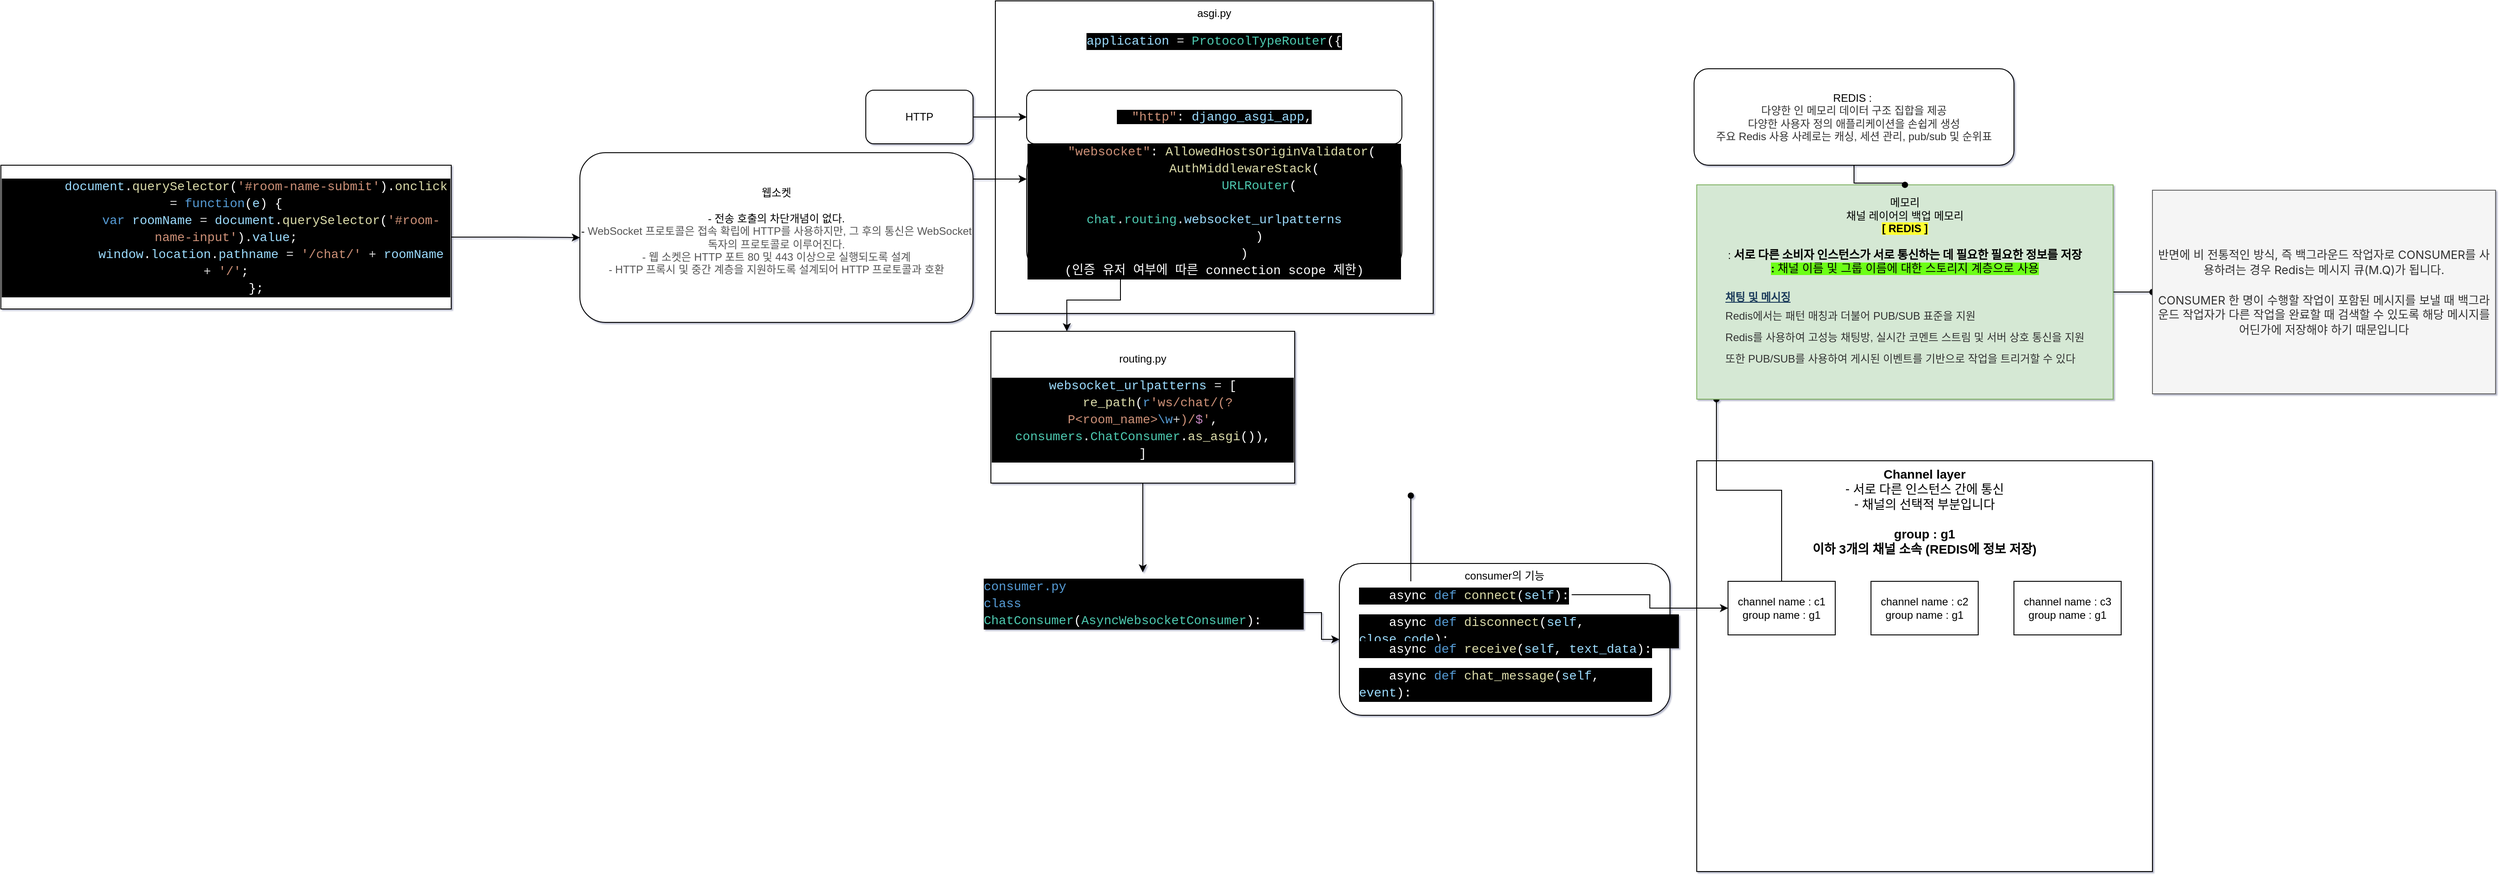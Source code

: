 <mxfile version="18.0.3" type="github">
  <diagram id="NPFsqB44y0v2ecBJwlY3" name="Page-1">
    <mxGraphModel dx="3076" dy="697" grid="1" gridSize="12" guides="1" tooltips="1" connect="1" arrows="1" fold="1" page="1" pageScale="1" pageWidth="827" pageHeight="1169" math="0" shadow="1">
      <root>
        <mxCell id="0" />
        <mxCell id="1" parent="0" />
        <mxCell id="fisEKcdaARFLmrejdQHy-31" value="&lt;font style=&quot;font-size: 14px;&quot;&gt;Channel layer &lt;span style=&quot;background-color: rgb(248, 249, 250);&quot;&gt;&lt;br&gt;&lt;/span&gt;&lt;/font&gt;&lt;div style=&quot;text-align: center; font-size: 14px;&quot;&gt;&lt;span style=&quot;background-color: rgb(255, 255, 255); font-family: Lato, proxima-nova, &amp;quot;Helvetica Neue&amp;quot;, Arial, sans-serif; font-weight: 400; text-align: left;&quot;&gt;&lt;font style=&quot;font-size: 14px;&quot;&gt;- 서로 다른 인스턴스 간에 통신&lt;/font&gt;&lt;/span&gt;&lt;/div&gt;&lt;div style=&quot;text-align: center; font-size: 14px;&quot;&gt;&lt;/div&gt;&lt;font style=&quot;font-size: 14px;&quot;&gt;&lt;span style=&quot;font-family: Lato, proxima-nova, &amp;quot;Helvetica Neue&amp;quot;, Arial, sans-serif; font-weight: 400; text-align: left; background-color: rgb(255, 255, 255);&quot;&gt;- 채널의 선택적 부분입니다&lt;/span&gt;&lt;br&gt;&lt;br&gt;group : g1 &lt;br&gt;이하 3개의 채널 소속 (REDIS에 정보 저장)&lt;/font&gt;" style="rounded=0;whiteSpace=wrap;html=1;labelBackgroundColor=none;verticalAlign=top;fontStyle=1" parent="1" vertex="1">
          <mxGeometry x="1010" y="585" width="510" height="460" as="geometry" />
        </mxCell>
        <mxCell id="fisEKcdaARFLmrejdQHy-23" value="consumer의 기능" style="rounded=1;whiteSpace=wrap;html=1;verticalAlign=top;" parent="1" vertex="1">
          <mxGeometry x="610" y="700" width="370" height="170" as="geometry" />
        </mxCell>
        <mxCell id="fisEKcdaARFLmrejdQHy-13" value="asgi.py&lt;br&gt;&lt;br&gt;&lt;div style=&quot;color: rgb(255, 255, 255); background-color: rgb(0, 0, 0); font-family: Consolas, &amp;quot;Courier New&amp;quot;, monospace; font-size: 14px; line-height: 19px;&quot;&gt;&lt;div&gt;&lt;span style=&quot;color: #9cdcfe;&quot;&gt;application&lt;/span&gt; &lt;span style=&quot;color: #d4d4d4;&quot;&gt;=&lt;/span&gt; &lt;span style=&quot;color: #4ec9b0;&quot;&gt;ProtocolTypeRouter&lt;/span&gt;({&lt;/div&gt;&lt;div&gt;&lt;span style=&quot;color: #9cdcfe;&quot;&gt;&lt;/span&gt;&lt;/div&gt;&lt;/div&gt;" style="rounded=0;whiteSpace=wrap;html=1;verticalAlign=top;" parent="1" vertex="1">
          <mxGeometry x="225" y="70" width="490" height="350" as="geometry" />
        </mxCell>
        <mxCell id="fisEKcdaARFLmrejdQHy-2" value="HTTP" style="rounded=1;whiteSpace=wrap;html=1;" parent="1" vertex="1">
          <mxGeometry x="80" y="170" width="120" height="60" as="geometry" />
        </mxCell>
        <mxCell id="fisEKcdaARFLmrejdQHy-3" value="&lt;font style=&quot;font-size: 12px;&quot;&gt;웹소켓&lt;br&gt;&lt;br style=&quot;&quot;&gt;- 전송 호출의 차단개념이 없다.&lt;br style=&quot;&quot;&gt;-&amp;nbsp;&lt;span style=&quot;color: rgb(85, 85, 85); font-family: &amp;quot;Malgun Gothic&amp;quot;, &amp;quot;맑은 고딕&amp;quot;, 굴림, gulim, 돋움, dotum, &amp;quot;Microsoft NeoGothic&amp;quot;, &amp;quot;Droid sans&amp;quot;, sans-serif; background-color: rgb(255, 255, 255);&quot;&gt;WebSocket 프로토콜은 접속 확립에 HTTP를 사용하지만, 그 후의 통신은 WebSocket 독자의 프로토콜로 이루어진다.&lt;br&gt;-&amp;nbsp;&lt;/span&gt;&lt;span style=&quot;color: rgb(85, 85, 85); font-family: &amp;quot;Noto Sans KR&amp;quot;, Arial, &amp;quot;Apple SD Gothic Neo&amp;quot;, &amp;quot;Malgun Gothic&amp;quot;, &amp;quot;맑은 고딕&amp;quot;, &amp;quot;Nanum Gothic&amp;quot;, Dotum, 돋움, Helvetica, sans-serif;&quot;&gt;웹 소켓은 HTTP 포트 80 및 443 이상으로 실행되도록 설계&lt;br&gt;&lt;/span&gt;&lt;span style=&quot;color: rgb(85, 85, 85); font-family: &amp;quot;Malgun Gothic&amp;quot;, &amp;quot;맑은 고딕&amp;quot;, 굴림, gulim, 돋움, dotum, &amp;quot;Microsoft NeoGothic&amp;quot;, &amp;quot;Droid sans&amp;quot;, sans-serif; background-color: rgb(255, 255, 255);&quot;&gt;-&amp;nbsp;&lt;/span&gt;&lt;span style=&quot;color: rgb(85, 85, 85); font-family: &amp;quot;Noto Sans KR&amp;quot;, Arial, &amp;quot;Apple SD Gothic Neo&amp;quot;, &amp;quot;Malgun Gothic&amp;quot;, &amp;quot;맑은 고딕&amp;quot;, &amp;quot;Nanum Gothic&amp;quot;, Dotum, 돋움, Helvetica, sans-serif;&quot;&gt;HTTP 프록시 및 중간 계층을 지원하도록 설계되어 HTTP 프로토콜과 호환&lt;br&gt;&lt;/span&gt;&lt;/font&gt;&lt;span style=&quot;color: rgb(85, 85, 85); font-family: &amp;quot;Malgun Gothic&amp;quot;, &amp;quot;맑은 고딕&amp;quot;, 굴림, gulim, 돋움, dotum, &amp;quot;Microsoft NeoGothic&amp;quot;, &amp;quot;Droid sans&amp;quot;, sans-serif; font-size: 12px; background-color: rgb(255, 255, 255);&quot;&gt;&lt;br&gt;&lt;/span&gt;" style="rounded=1;whiteSpace=wrap;html=1;fontSize=12;align=center;" parent="1" vertex="1">
          <mxGeometry x="-240" y="240" width="440" height="190" as="geometry" />
        </mxCell>
        <mxCell id="fisEKcdaARFLmrejdQHy-5" value="&lt;span style=&quot;background-color: rgb(0, 0, 0); font-family: Consolas, &amp;quot;Courier New&amp;quot;, monospace; font-size: 14px; color: rgb(156, 220, 254);&quot;&gt;&amp;nbsp;&amp;nbsp;&lt;/span&gt;&lt;span style=&quot;background-color: rgb(0, 0, 0); font-family: Consolas, &amp;quot;Courier New&amp;quot;, monospace; font-size: 14px; color: rgb(206, 145, 120);&quot;&gt;&quot;http&quot;&lt;/span&gt;&lt;span style=&quot;background-color: rgb(0, 0, 0); color: rgb(255, 255, 255); font-family: Consolas, &amp;quot;Courier New&amp;quot;, monospace; font-size: 14px;&quot;&gt;: &lt;/span&gt;&lt;span style=&quot;background-color: rgb(0, 0, 0); font-family: Consolas, &amp;quot;Courier New&amp;quot;, monospace; font-size: 14px; color: rgb(156, 220, 254);&quot;&gt;django_asgi_app&lt;/span&gt;&lt;span style=&quot;background-color: rgb(0, 0, 0); color: rgb(255, 255, 255); font-family: Consolas, &amp;quot;Courier New&amp;quot;, monospace; font-size: 14px;&quot;&gt;,&lt;/span&gt;&lt;br&gt;&lt;div style=&quot;color: rgb(255, 255, 255); background-color: rgb(0, 0, 0); font-family: Consolas, &amp;quot;Courier New&amp;quot;, monospace; font-size: 14px; line-height: 19px;&quot;&gt;&lt;div&gt;&lt;span style=&quot;color: #9cdcfe;&quot;&gt;&lt;/span&gt;&lt;/div&gt;&lt;/div&gt;" style="rounded=1;whiteSpace=wrap;html=1;" parent="1" vertex="1">
          <mxGeometry x="260" y="170" width="420" height="60" as="geometry" />
        </mxCell>
        <mxCell id="fisEKcdaARFLmrejdQHy-29" style="edgeStyle=orthogonalEdgeStyle;rounded=0;orthogonalLoop=1;jettySize=auto;html=1;exitX=0.25;exitY=1;exitDx=0;exitDy=0;entryX=0.25;entryY=0;entryDx=0;entryDy=0;" parent="1" source="fisEKcdaARFLmrejdQHy-6" target="fisEKcdaARFLmrejdQHy-12" edge="1">
          <mxGeometry relative="1" as="geometry" />
        </mxCell>
        <mxCell id="fisEKcdaARFLmrejdQHy-6" value="&lt;div style=&quot;color: rgb(255, 255, 255); background-color: rgb(0, 0, 0); font-family: Consolas, &amp;quot;Courier New&amp;quot;, monospace; font-size: 14px; line-height: 19px;&quot;&gt;&lt;div&gt;&lt;span style=&quot;color: #9cdcfe;&quot;&gt;&amp;nbsp; &lt;/span&gt;&lt;span style=&quot;color: #ce9178;&quot;&gt;&quot;websocket&quot;&lt;/span&gt;: &lt;span style=&quot;color: #dcdcaa;&quot;&gt;AllowedHostsOriginValidator&lt;/span&gt;(&lt;/div&gt;&lt;div&gt;&amp;nbsp; &amp;nbsp; &amp;nbsp; &amp;nbsp; &lt;span style=&quot;color: #dcdcaa;&quot;&gt;AuthMiddlewareStack&lt;/span&gt;(&lt;/div&gt;&lt;div&gt;&amp;nbsp; &amp;nbsp; &amp;nbsp; &amp;nbsp; &amp;nbsp; &amp;nbsp; &lt;span style=&quot;color: #4ec9b0;&quot;&gt;URLRouter&lt;/span&gt;(&lt;/div&gt;&lt;div&gt;&amp;nbsp; &amp;nbsp; &amp;nbsp; &amp;nbsp; &amp;nbsp; &amp;nbsp; &amp;nbsp; &amp;nbsp; &lt;span style=&quot;color: #4ec9b0;&quot;&gt;chat&lt;/span&gt;.&lt;span style=&quot;color: #4ec9b0;&quot;&gt;routing&lt;/span&gt;.&lt;span style=&quot;color: #9cdcfe;&quot;&gt;websocket_urlpatterns&lt;/span&gt;&lt;/div&gt;&lt;div&gt;&amp;nbsp; &amp;nbsp; &amp;nbsp; &amp;nbsp; &amp;nbsp; &amp;nbsp; )&lt;/div&gt;&lt;div&gt;&amp;nbsp; &amp;nbsp; &amp;nbsp; &amp;nbsp; )&lt;br&gt;(인증 유저 여부에 따른 connection scope 제한)&lt;/div&gt;&lt;/div&gt;" style="rounded=1;whiteSpace=wrap;html=1;" parent="1" vertex="1">
          <mxGeometry x="260" y="240" width="420" height="130" as="geometry" />
        </mxCell>
        <mxCell id="fisEKcdaARFLmrejdQHy-8" value="" style="endArrow=classic;html=1;rounded=0;exitX=1;exitY=0.5;exitDx=0;exitDy=0;entryX=0;entryY=0.5;entryDx=0;entryDy=0;" parent="1" source="fisEKcdaARFLmrejdQHy-2" target="fisEKcdaARFLmrejdQHy-5" edge="1">
          <mxGeometry width="50" height="50" relative="1" as="geometry">
            <mxPoint x="380" y="390" as="sourcePoint" />
            <mxPoint x="430" y="340" as="targetPoint" />
          </mxGeometry>
        </mxCell>
        <mxCell id="fisEKcdaARFLmrejdQHy-9" value="" style="endArrow=classic;html=1;rounded=0;exitX=1;exitY=0.5;exitDx=0;exitDy=0;entryX=0;entryY=0.5;entryDx=0;entryDy=0;" parent="1" edge="1">
          <mxGeometry width="50" height="50" relative="1" as="geometry">
            <mxPoint x="200" y="269.5" as="sourcePoint" />
            <mxPoint x="260" y="269.5" as="targetPoint" />
          </mxGeometry>
        </mxCell>
        <mxCell id="fisEKcdaARFLmrejdQHy-25" style="edgeStyle=orthogonalEdgeStyle;rounded=0;orthogonalLoop=1;jettySize=auto;html=1;exitX=0.5;exitY=1;exitDx=0;exitDy=0;entryX=0.5;entryY=0;entryDx=0;entryDy=0;" parent="1" source="fisEKcdaARFLmrejdQHy-12" target="fisEKcdaARFLmrejdQHy-14" edge="1">
          <mxGeometry relative="1" as="geometry" />
        </mxCell>
        <mxCell id="fisEKcdaARFLmrejdQHy-12" value="routing.py&lt;br&gt;&lt;br&gt;&lt;div style=&quot;color: rgb(255, 255, 255); background-color: rgb(0, 0, 0); font-family: Consolas, &amp;quot;Courier New&amp;quot;, monospace; font-size: 14px; line-height: 19px;&quot;&gt;&lt;div&gt;&lt;span style=&quot;color: #9cdcfe;&quot;&gt;websocket_urlpatterns&lt;/span&gt; &lt;span style=&quot;color: #d4d4d4;&quot;&gt;=&lt;/span&gt; [&lt;/div&gt;&lt;div&gt;&amp;nbsp; &amp;nbsp; &lt;span style=&quot;color: #dcdcaa;&quot;&gt;re_path&lt;/span&gt;(&lt;span style=&quot;color: #569cd6;&quot;&gt;r&lt;/span&gt;&lt;span style=&quot;color: #ce9178;&quot;&gt;&#39;ws/chat/(?P&amp;lt;room_name&amp;gt;&lt;/span&gt;&lt;span style=&quot;color: #569cd6;&quot;&gt;\w&lt;/span&gt;&lt;span style=&quot;color: #d4d4d4;&quot;&gt;+&lt;/span&gt;&lt;span style=&quot;color: #ce9178;&quot;&gt;)/&lt;/span&gt;&lt;span style=&quot;color: #c586c0;&quot;&gt;$&lt;/span&gt;&lt;span style=&quot;color: #ce9178;&quot;&gt;&#39;&lt;/span&gt;, &lt;span style=&quot;color: #4ec9b0;&quot;&gt;consumers&lt;/span&gt;.&lt;span style=&quot;color: #4ec9b0;&quot;&gt;ChatConsumer&lt;/span&gt;.&lt;span style=&quot;color: #dcdcaa;&quot;&gt;as_asgi&lt;/span&gt;()),&lt;/div&gt;&lt;div&gt;]&lt;/div&gt;&lt;/div&gt;" style="rounded=0;whiteSpace=wrap;html=1;" parent="1" vertex="1">
          <mxGeometry x="220" y="440" width="340" height="170" as="geometry" />
        </mxCell>
        <mxCell id="fisEKcdaARFLmrejdQHy-24" style="edgeStyle=orthogonalEdgeStyle;rounded=0;orthogonalLoop=1;jettySize=auto;html=1;exitX=1;exitY=0.75;exitDx=0;exitDy=0;entryX=0;entryY=0.5;entryDx=0;entryDy=0;" parent="1" source="fisEKcdaARFLmrejdQHy-14" target="fisEKcdaARFLmrejdQHy-23" edge="1">
          <mxGeometry relative="1" as="geometry" />
        </mxCell>
        <mxCell id="fisEKcdaARFLmrejdQHy-14" value="&lt;div style=&quot;color: rgb(255, 255, 255); background-color: rgb(0, 0, 0); font-family: Consolas, &amp;quot;Courier New&amp;quot;, monospace; font-weight: normal; font-size: 14px; line-height: 19px;&quot;&gt;&lt;div&gt;&lt;span style=&quot;color: #569cd6;&quot;&gt;consumer.py&lt;br&gt;class&lt;/span&gt;&lt;span style=&quot;color: #ffffff;&quot;&gt; &lt;/span&gt;&lt;span style=&quot;color: #4ec9b0;&quot;&gt;ChatConsumer&lt;/span&gt;&lt;span style=&quot;color: #ffffff;&quot;&gt;(&lt;/span&gt;&lt;span style=&quot;color: #4ec9b0;&quot;&gt;AsyncWebsocketConsumer&lt;/span&gt;&lt;span style=&quot;color: #ffffff;&quot;&gt;):&lt;/span&gt;&lt;/div&gt;&lt;/div&gt;" style="text;whiteSpace=wrap;html=1;" parent="1" vertex="1">
          <mxGeometry x="210" y="710" width="360" height="60" as="geometry" />
        </mxCell>
        <mxCell id="fisEKcdaARFLmrejdQHy-30" style="edgeStyle=orthogonalEdgeStyle;rounded=0;orthogonalLoop=1;jettySize=auto;html=1;exitX=1;exitY=0.5;exitDx=0;exitDy=0;entryX=0;entryY=0.5;entryDx=0;entryDy=0;" parent="1" source="fisEKcdaARFLmrejdQHy-18" target="fisEKcdaARFLmrejdQHy-26" edge="1">
          <mxGeometry relative="1" as="geometry" />
        </mxCell>
        <mxCell id="fisEKcdaARFLmrejdQHy-42" style="edgeStyle=orthogonalEdgeStyle;rounded=0;orthogonalLoop=1;jettySize=auto;html=1;exitX=0.25;exitY=0;exitDx=0;exitDy=0;fontSize=14;endArrow=oval;endFill=1;" parent="1" source="fisEKcdaARFLmrejdQHy-18" edge="1">
          <mxGeometry relative="1" as="geometry">
            <mxPoint x="690" y="624" as="targetPoint" />
          </mxGeometry>
        </mxCell>
        <mxCell id="fisEKcdaARFLmrejdQHy-18" value="&lt;div style=&quot;color: rgb(255, 255, 255); background-color: rgb(0, 0, 0); font-family: Consolas, &amp;quot;Courier New&amp;quot;, monospace; font-weight: normal; font-size: 14px; line-height: 19px;&quot;&gt;&lt;div&gt;&lt;span style=&quot;color: #ffffff;&quot;&gt;&amp;nbsp; &amp;nbsp; async &lt;/span&gt;&lt;span style=&quot;color: #569cd6;&quot;&gt;def&lt;/span&gt;&lt;span style=&quot;color: #ffffff;&quot;&gt; &lt;/span&gt;&lt;span style=&quot;color: #dcdcaa;&quot;&gt;connect&lt;/span&gt;&lt;span style=&quot;color: #ffffff;&quot;&gt;(&lt;/span&gt;&lt;span style=&quot;color: #9cdcfe;&quot;&gt;self&lt;/span&gt;&lt;span style=&quot;color: #ffffff;&quot;&gt;):&lt;/span&gt;&lt;/div&gt;&lt;div&gt;&lt;span style=&quot;color: #ffffff;&quot;&gt;&lt;/span&gt;&lt;/div&gt;&lt;/div&gt;" style="text;whiteSpace=wrap;html=1;" parent="1" vertex="1">
          <mxGeometry x="630" y="720" width="240" height="30" as="geometry" />
        </mxCell>
        <mxCell id="fisEKcdaARFLmrejdQHy-19" value="&lt;div style=&quot;color: rgb(255, 255, 255); background-color: rgb(0, 0, 0); font-family: Consolas, &amp;quot;Courier New&amp;quot;, monospace; font-weight: normal; font-size: 14px; line-height: 19px;&quot;&gt;&lt;div&gt;&lt;span style=&quot;color: #ffffff;&quot;&gt;&amp;nbsp; &amp;nbsp; async &lt;/span&gt;&lt;span style=&quot;color: #569cd6;&quot;&gt;def&lt;/span&gt;&lt;span style=&quot;color: #ffffff;&quot;&gt; &lt;/span&gt;&lt;span style=&quot;color: #dcdcaa;&quot;&gt;disconnect&lt;/span&gt;&lt;span style=&quot;color: #ffffff;&quot;&gt;(&lt;/span&gt;&lt;span style=&quot;color: #9cdcfe;&quot;&gt;self&lt;/span&gt;&lt;span style=&quot;color: #ffffff;&quot;&gt;, &lt;/span&gt;&lt;span style=&quot;color: #9cdcfe;&quot;&gt;close_code&lt;/span&gt;&lt;span style=&quot;color: #ffffff;&quot;&gt;):&lt;/span&gt;&lt;/div&gt;&lt;div&gt;&lt;span style=&quot;color: #ffffff;&quot;&gt;&lt;/span&gt;&lt;/div&gt;&lt;/div&gt;" style="text;whiteSpace=wrap;html=1;" parent="1" vertex="1">
          <mxGeometry x="630" y="750" width="360" height="30" as="geometry" />
        </mxCell>
        <mxCell id="fisEKcdaARFLmrejdQHy-21" value="&lt;div style=&quot;color: rgb(255, 255, 255); background-color: rgb(0, 0, 0); font-family: Consolas, &amp;quot;Courier New&amp;quot;, monospace; font-weight: normal; font-size: 14px; line-height: 19px;&quot;&gt;&lt;div&gt;&lt;span style=&quot;color: #ffffff;&quot;&gt;&amp;nbsp; &amp;nbsp; async &lt;/span&gt;&lt;span style=&quot;color: #569cd6;&quot;&gt;def&lt;/span&gt;&lt;span style=&quot;color: #ffffff;&quot;&gt; &lt;/span&gt;&lt;span style=&quot;color: #dcdcaa;&quot;&gt;receive&lt;/span&gt;&lt;span style=&quot;color: #ffffff;&quot;&gt;(&lt;/span&gt;&lt;span style=&quot;color: #9cdcfe;&quot;&gt;self&lt;/span&gt;&lt;span style=&quot;color: #ffffff;&quot;&gt;, &lt;/span&gt;&lt;span style=&quot;color: #9cdcfe;&quot;&gt;text_data&lt;/span&gt;&lt;span style=&quot;color: #ffffff;&quot;&gt;):&lt;/span&gt;&lt;/div&gt;&lt;div&gt;&lt;span style=&quot;color: #ffffff;&quot;&gt;&lt;/span&gt;&lt;/div&gt;&lt;/div&gt;" style="text;whiteSpace=wrap;html=1;" parent="1" vertex="1">
          <mxGeometry x="630" y="780" width="330" height="30" as="geometry" />
        </mxCell>
        <mxCell id="fisEKcdaARFLmrejdQHy-22" value="&lt;div style=&quot;color: rgb(255, 255, 255); background-color: rgb(0, 0, 0); font-family: Consolas, &amp;quot;Courier New&amp;quot;, monospace; font-weight: normal; font-size: 14px; line-height: 19px;&quot;&gt;&lt;div&gt;&lt;span style=&quot;color: #ffffff;&quot;&gt;&amp;nbsp; &amp;nbsp; async &lt;/span&gt;&lt;span style=&quot;color: #569cd6;&quot;&gt;def&lt;/span&gt;&lt;span style=&quot;color: #ffffff;&quot;&gt; &lt;/span&gt;&lt;span style=&quot;color: #dcdcaa;&quot;&gt;chat_message&lt;/span&gt;&lt;span style=&quot;color: #ffffff;&quot;&gt;(&lt;/span&gt;&lt;span style=&quot;color: #9cdcfe;&quot;&gt;self&lt;/span&gt;&lt;span style=&quot;color: #ffffff;&quot;&gt;, &lt;/span&gt;&lt;span style=&quot;color: #9cdcfe;&quot;&gt;event&lt;/span&gt;&lt;span style=&quot;color: #ffffff;&quot;&gt;):&lt;/span&gt;&lt;/div&gt;&lt;div&gt;&lt;span style=&quot;color: #ffffff;&quot;&gt;&lt;/span&gt;&lt;/div&gt;&lt;/div&gt;" style="text;whiteSpace=wrap;html=1;" parent="1" vertex="1">
          <mxGeometry x="630" y="810" width="330" height="30" as="geometry" />
        </mxCell>
        <mxCell id="fisEKcdaARFLmrejdQHy-39" style="edgeStyle=orthogonalEdgeStyle;rounded=0;orthogonalLoop=1;jettySize=auto;html=1;exitX=0.5;exitY=0;exitDx=0;exitDy=0;fontSize=14;endArrow=oval;endFill=1;" parent="1" source="fisEKcdaARFLmrejdQHy-26" target="fisEKcdaARFLmrejdQHy-34" edge="1">
          <mxGeometry relative="1" as="geometry">
            <Array as="points">
              <mxPoint x="1105" y="618" />
              <mxPoint x="1032" y="618" />
            </Array>
          </mxGeometry>
        </mxCell>
        <mxCell id="fisEKcdaARFLmrejdQHy-26" value="channel name : c1&lt;br&gt;group name : g1" style="rounded=0;whiteSpace=wrap;html=1;labelBackgroundColor=none;" parent="1" vertex="1">
          <mxGeometry x="1045" y="720" width="120" height="60" as="geometry" />
        </mxCell>
        <mxCell id="fisEKcdaARFLmrejdQHy-32" value="channel name : c2&lt;br&gt;group name : g1" style="rounded=0;whiteSpace=wrap;html=1;labelBackgroundColor=none;" parent="1" vertex="1">
          <mxGeometry x="1205" y="720" width="120" height="60" as="geometry" />
        </mxCell>
        <mxCell id="fisEKcdaARFLmrejdQHy-33" value="channel name : c3&lt;br&gt;group name : g1" style="rounded=0;whiteSpace=wrap;html=1;labelBackgroundColor=none;" parent="1" vertex="1">
          <mxGeometry x="1365" y="720" width="120" height="60" as="geometry" />
        </mxCell>
        <mxCell id="fisEKcdaARFLmrejdQHy-41" value="" style="edgeStyle=orthogonalEdgeStyle;rounded=0;orthogonalLoop=1;jettySize=auto;html=1;fontSize=14;endArrow=oval;endFill=1;" parent="1" source="fisEKcdaARFLmrejdQHy-34" target="fisEKcdaARFLmrejdQHy-40" edge="1">
          <mxGeometry relative="1" as="geometry" />
        </mxCell>
        <mxCell id="fisEKcdaARFLmrejdQHy-34" value="&lt;font style=&quot;font-size: 12px;&quot;&gt;메모리&lt;br&gt;채널 레이어의 백업 메모리&lt;br&gt;&lt;span style=&quot;background-color: rgb(255, 255, 51);&quot;&gt;&lt;b&gt;[ REDIS ]&lt;br&gt;&lt;/b&gt;&lt;/span&gt;&lt;br&gt;:&amp;nbsp;&lt;b&gt;&lt;span style=&quot;font-family: -apple-system, BlinkMacSystemFont, &amp;quot;Segoe UI Adjusted&amp;quot;, &amp;quot;Segoe UI&amp;quot;, &amp;quot;Liberation Sans&amp;quot;, sans-serif; font-size: 13px; text-align: left;&quot;&gt;서로 다른 소비자 인스턴스가 서로 통신하는 데 필요한 필요한 정보를 저장&lt;br&gt;&lt;/span&gt;&lt;span style=&quot;background-color: rgb(108, 255, 23);&quot;&gt;:&amp;nbsp;&lt;/span&gt;&lt;/b&gt;&lt;span style=&quot;background-color: rgb(108, 255, 23);&quot;&gt;&lt;span style=&quot;font-family: -apple-system, BlinkMacSystemFont, &amp;quot;Segoe UI Adjusted&amp;quot;, &amp;quot;Segoe UI&amp;quot;, &amp;quot;Liberation Sans&amp;quot;, sans-serif; font-size: 13px; text-align: left;&quot;&gt;채널 이름 및 그룹 이름에 대한 스토리지 계층으로 사용&lt;/span&gt;&lt;b&gt;&lt;br&gt;&lt;/b&gt;&lt;/span&gt;&lt;br&gt;&lt;/font&gt;&lt;div style=&quot;box-sizing: border-box; direction: ltr; color: rgb(51, 51, 51); font-family: &amp;quot;Malgun Gothic&amp;quot;, sans-serif; text-align: left;&quot; class=&quot;title-wrapper&quot;&gt;&lt;div style=&quot;box-sizing: border-box; direction: ltr; width: auto; max-width: none; margin: 0px -10px; min-width: 0px;&quot; class=&quot;row title&quot;&gt;&lt;div style=&quot;box-sizing: border-box; direction: ltr; float: left; min-height: 2px; padding: 0px 10px; position: relative; width: 292.984px;&quot; class=&quot;twelve columns&quot;&gt;&lt;h3 style=&quot;box-sizing: border-box; margin: 0px; line-height: 1.3em; color: rgb(31, 61, 92); text-rendering: optimizelegibility;&quot; id=&quot;채팅_및_메시징_&quot;&gt;&lt;a style=&quot;box-sizing: border-box; color: inherit; font-size: 12px;&quot; name=&quot;채팅_및_메시징_&quot;&gt;&lt;font style=&quot;font-size: 12px;&quot;&gt;채팅 및 메시징&lt;/font&gt;&lt;/a&gt;&lt;/h3&gt;&lt;/div&gt;&lt;/div&gt;&lt;/div&gt;&lt;div style=&quot;box-sizing: border-box; direction: ltr; margin-bottom: 25px; font-family: &amp;quot;Malgun Gothic&amp;quot;, sans-serif; color: rgb(51, 51, 51); text-align: left;&quot; class=&quot;aws-text-box&quot;&gt;&lt;div style=&quot;box-sizing: border-box; direction: ltr;&quot;&gt;&lt;p style=&quot;box-sizing: border-box; margin: 0px 0px 0.8em;&quot;&gt;&lt;font style=&quot;font-size: 12px;&quot;&gt;&lt;br&gt;&lt;/font&gt;&lt;/p&gt;&lt;p style=&quot;box-sizing: border-box; margin: 0px 0px 0.8em;&quot;&gt;&lt;font style=&quot;font-size: 12px;&quot;&gt;Redis에서는 패턴 매칭과 더불어 PUB/SUB 표준을 지원&lt;/font&gt;&lt;/p&gt;&lt;p style=&quot;box-sizing: border-box; margin: 0px 0px 0.8em;&quot;&gt;&lt;font style=&quot;font-size: 12px;&quot;&gt;Redis를 사용하여 고성능 채팅방, 실시간 코멘트 스트림 및 서버 상호 통신을 지원&lt;/font&gt;&lt;/p&gt;&lt;p style=&quot;box-sizing: border-box; margin: 0px 0px 0.8em;&quot;&gt;&lt;font style=&quot;font-size: 12px;&quot;&gt;또한 PUB/SUB를 사용하여 게시된 이벤트를 기반으로 작업을 트리거할 수 있다&lt;/font&gt;&lt;/p&gt;&lt;/div&gt;&lt;/div&gt;" style="whiteSpace=wrap;html=1;labelBackgroundColor=none;labelBorderColor=none;fillColor=#d5e8d4;strokeColor=#82b366;" parent="1" vertex="1">
          <mxGeometry x="1010" y="276" width="466" height="240" as="geometry" />
        </mxCell>
        <mxCell id="fisEKcdaARFLmrejdQHy-40" value="&lt;span style=&quot;font-family: -apple-system, BlinkMacSystemFont, &amp;quot;Segoe UI Adjusted&amp;quot;, &amp;quot;Segoe UI&amp;quot;, &amp;quot;Liberation Sans&amp;quot;, sans-serif; font-size: 13px; text-align: left;&quot;&gt;반면에 비 전통적인 방식, 즉 백그라운드 작업자로 CONSUMER를 사용하려는 경우 Redis는 메시지 큐(M.Q)가 됩니다.&lt;br&gt;&lt;br&gt;&lt;/span&gt;&lt;span style=&quot;font-family: -apple-system, BlinkMacSystemFont, &amp;quot;Segoe UI Adjusted&amp;quot;, &amp;quot;Segoe UI&amp;quot;, &amp;quot;Liberation Sans&amp;quot;, sans-serif; font-size: 13px; text-align: left;&quot;&gt;CONSUMER 한 명이 수행할 작업이 포함된 메시지를 보낼 때 백그라운드 작업자가 다른 작업을 완료할 때 검색할 수 있도록 해당 메시지를 어딘가에 저장해야 하기 때문입니다&lt;/span&gt;&lt;span style=&quot;font-family: -apple-system, BlinkMacSystemFont, &amp;quot;Segoe UI Adjusted&amp;quot;, &amp;quot;Segoe UI&amp;quot;, &amp;quot;Liberation Sans&amp;quot;, sans-serif; font-size: 13px; text-align: left;&quot;&gt;&lt;br&gt;&lt;/span&gt;" style="whiteSpace=wrap;html=1;labelBackgroundColor=none;labelBorderColor=none;fontSize=14;fillColor=#f5f5f5;fontColor=#333333;strokeColor=#666666;" parent="1" vertex="1">
          <mxGeometry x="1520" y="282" width="384" height="228" as="geometry" />
        </mxCell>
        <mxCell id="fisEKcdaARFLmrejdQHy-45" value="" style="edgeStyle=orthogonalEdgeStyle;rounded=0;orthogonalLoop=1;jettySize=auto;html=1;fontSize=12;endArrow=oval;endFill=1;" parent="1" source="fisEKcdaARFLmrejdQHy-44" target="fisEKcdaARFLmrejdQHy-34" edge="1">
          <mxGeometry relative="1" as="geometry" />
        </mxCell>
        <mxCell id="fisEKcdaARFLmrejdQHy-44" value="&lt;span style=&quot;&quot;&gt;REDIS :&amp;nbsp;&lt;/span&gt;&lt;br style=&quot;&quot;&gt;&lt;span style=&quot;color: rgb(51, 51, 51); font-family: &amp;quot;Malgun Gothic&amp;quot;, sans-serif; text-align: left;&quot;&gt;다양한 인 메모리 데이터 구조 집합을 제공&lt;br&gt;다양한 사용자 정의 애플리케이션을 손쉽게 생성&lt;br&gt;주요 Redis 사용 사례로는 캐싱, 세션 관리, pub/sub 및 순위표&lt;/span&gt;" style="rounded=1;whiteSpace=wrap;html=1;labelBackgroundColor=none;labelBorderColor=none;fontSize=12;" parent="1" vertex="1">
          <mxGeometry x="1007" y="146" width="358" height="108" as="geometry" />
        </mxCell>
        <mxCell id="3Suzo0Az5EUJh5K1zyQp-2" style="edgeStyle=orthogonalEdgeStyle;rounded=0;orthogonalLoop=1;jettySize=auto;html=1;exitX=1;exitY=0.5;exitDx=0;exitDy=0;entryX=0;entryY=0.5;entryDx=0;entryDy=0;" edge="1" parent="1" source="3Suzo0Az5EUJh5K1zyQp-1" target="fisEKcdaARFLmrejdQHy-3">
          <mxGeometry relative="1" as="geometry" />
        </mxCell>
        <mxCell id="3Suzo0Az5EUJh5K1zyQp-1" value="&lt;div style=&quot;color: rgb(255, 255, 255); background-color: rgb(0, 0, 0); font-family: Consolas, &amp;quot;Courier New&amp;quot;, monospace; font-size: 14px; line-height: 19px;&quot;&gt;&lt;div&gt;&amp;nbsp; &amp;nbsp; &amp;nbsp; &amp;nbsp; &lt;span style=&quot;color: #9cdcfe;&quot;&gt;document&lt;/span&gt;.&lt;span style=&quot;color: #dcdcaa;&quot;&gt;querySelector&lt;/span&gt;(&lt;span style=&quot;color: #ce9178;&quot;&gt;&#39;#room-name-submit&#39;&lt;/span&gt;).&lt;span style=&quot;color: #dcdcaa;&quot;&gt;onclick&lt;/span&gt; &lt;span style=&quot;color: #d4d4d4;&quot;&gt;=&lt;/span&gt; &lt;span style=&quot;color: #569cd6;&quot;&gt;function&lt;/span&gt;(&lt;span style=&quot;color: #9cdcfe;&quot;&gt;e&lt;/span&gt;) {&lt;/div&gt;&lt;div&gt;&amp;nbsp; &amp;nbsp; &amp;nbsp; &amp;nbsp; &amp;nbsp; &amp;nbsp; &lt;span style=&quot;color: #569cd6;&quot;&gt;var&lt;/span&gt; &lt;span style=&quot;color: #9cdcfe;&quot;&gt;roomName&lt;/span&gt; &lt;span style=&quot;color: #d4d4d4;&quot;&gt;=&lt;/span&gt; &lt;span style=&quot;color: #9cdcfe;&quot;&gt;document&lt;/span&gt;.&lt;span style=&quot;color: #dcdcaa;&quot;&gt;querySelector&lt;/span&gt;(&lt;span style=&quot;color: #ce9178;&quot;&gt;&#39;#room-name-input&#39;&lt;/span&gt;).&lt;span style=&quot;color: #9cdcfe;&quot;&gt;value&lt;/span&gt;;&lt;/div&gt;&lt;div&gt;&amp;nbsp; &amp;nbsp; &amp;nbsp; &amp;nbsp; &amp;nbsp; &amp;nbsp; &lt;span style=&quot;color: #9cdcfe;&quot;&gt;window&lt;/span&gt;.&lt;span style=&quot;color: #9cdcfe;&quot;&gt;location&lt;/span&gt;.&lt;span style=&quot;color: #9cdcfe;&quot;&gt;pathname&lt;/span&gt; &lt;span style=&quot;color: #d4d4d4;&quot;&gt;=&lt;/span&gt; &lt;span style=&quot;color: #ce9178;&quot;&gt;&#39;/chat/&#39;&lt;/span&gt; &lt;span style=&quot;color: #d4d4d4;&quot;&gt;+&lt;/span&gt; &lt;span style=&quot;color: #9cdcfe;&quot;&gt;roomName&lt;/span&gt; &lt;span style=&quot;color: #d4d4d4;&quot;&gt;+&lt;/span&gt; &lt;span style=&quot;color: #ce9178;&quot;&gt;&#39;/&#39;&lt;/span&gt;;&lt;/div&gt;&lt;div&gt;&amp;nbsp; &amp;nbsp; &amp;nbsp; &amp;nbsp; };&lt;/div&gt;&lt;/div&gt;" style="whiteSpace=wrap;html=1;" vertex="1" parent="1">
          <mxGeometry x="-888" y="254" width="504" height="161" as="geometry" />
        </mxCell>
      </root>
    </mxGraphModel>
  </diagram>
</mxfile>
